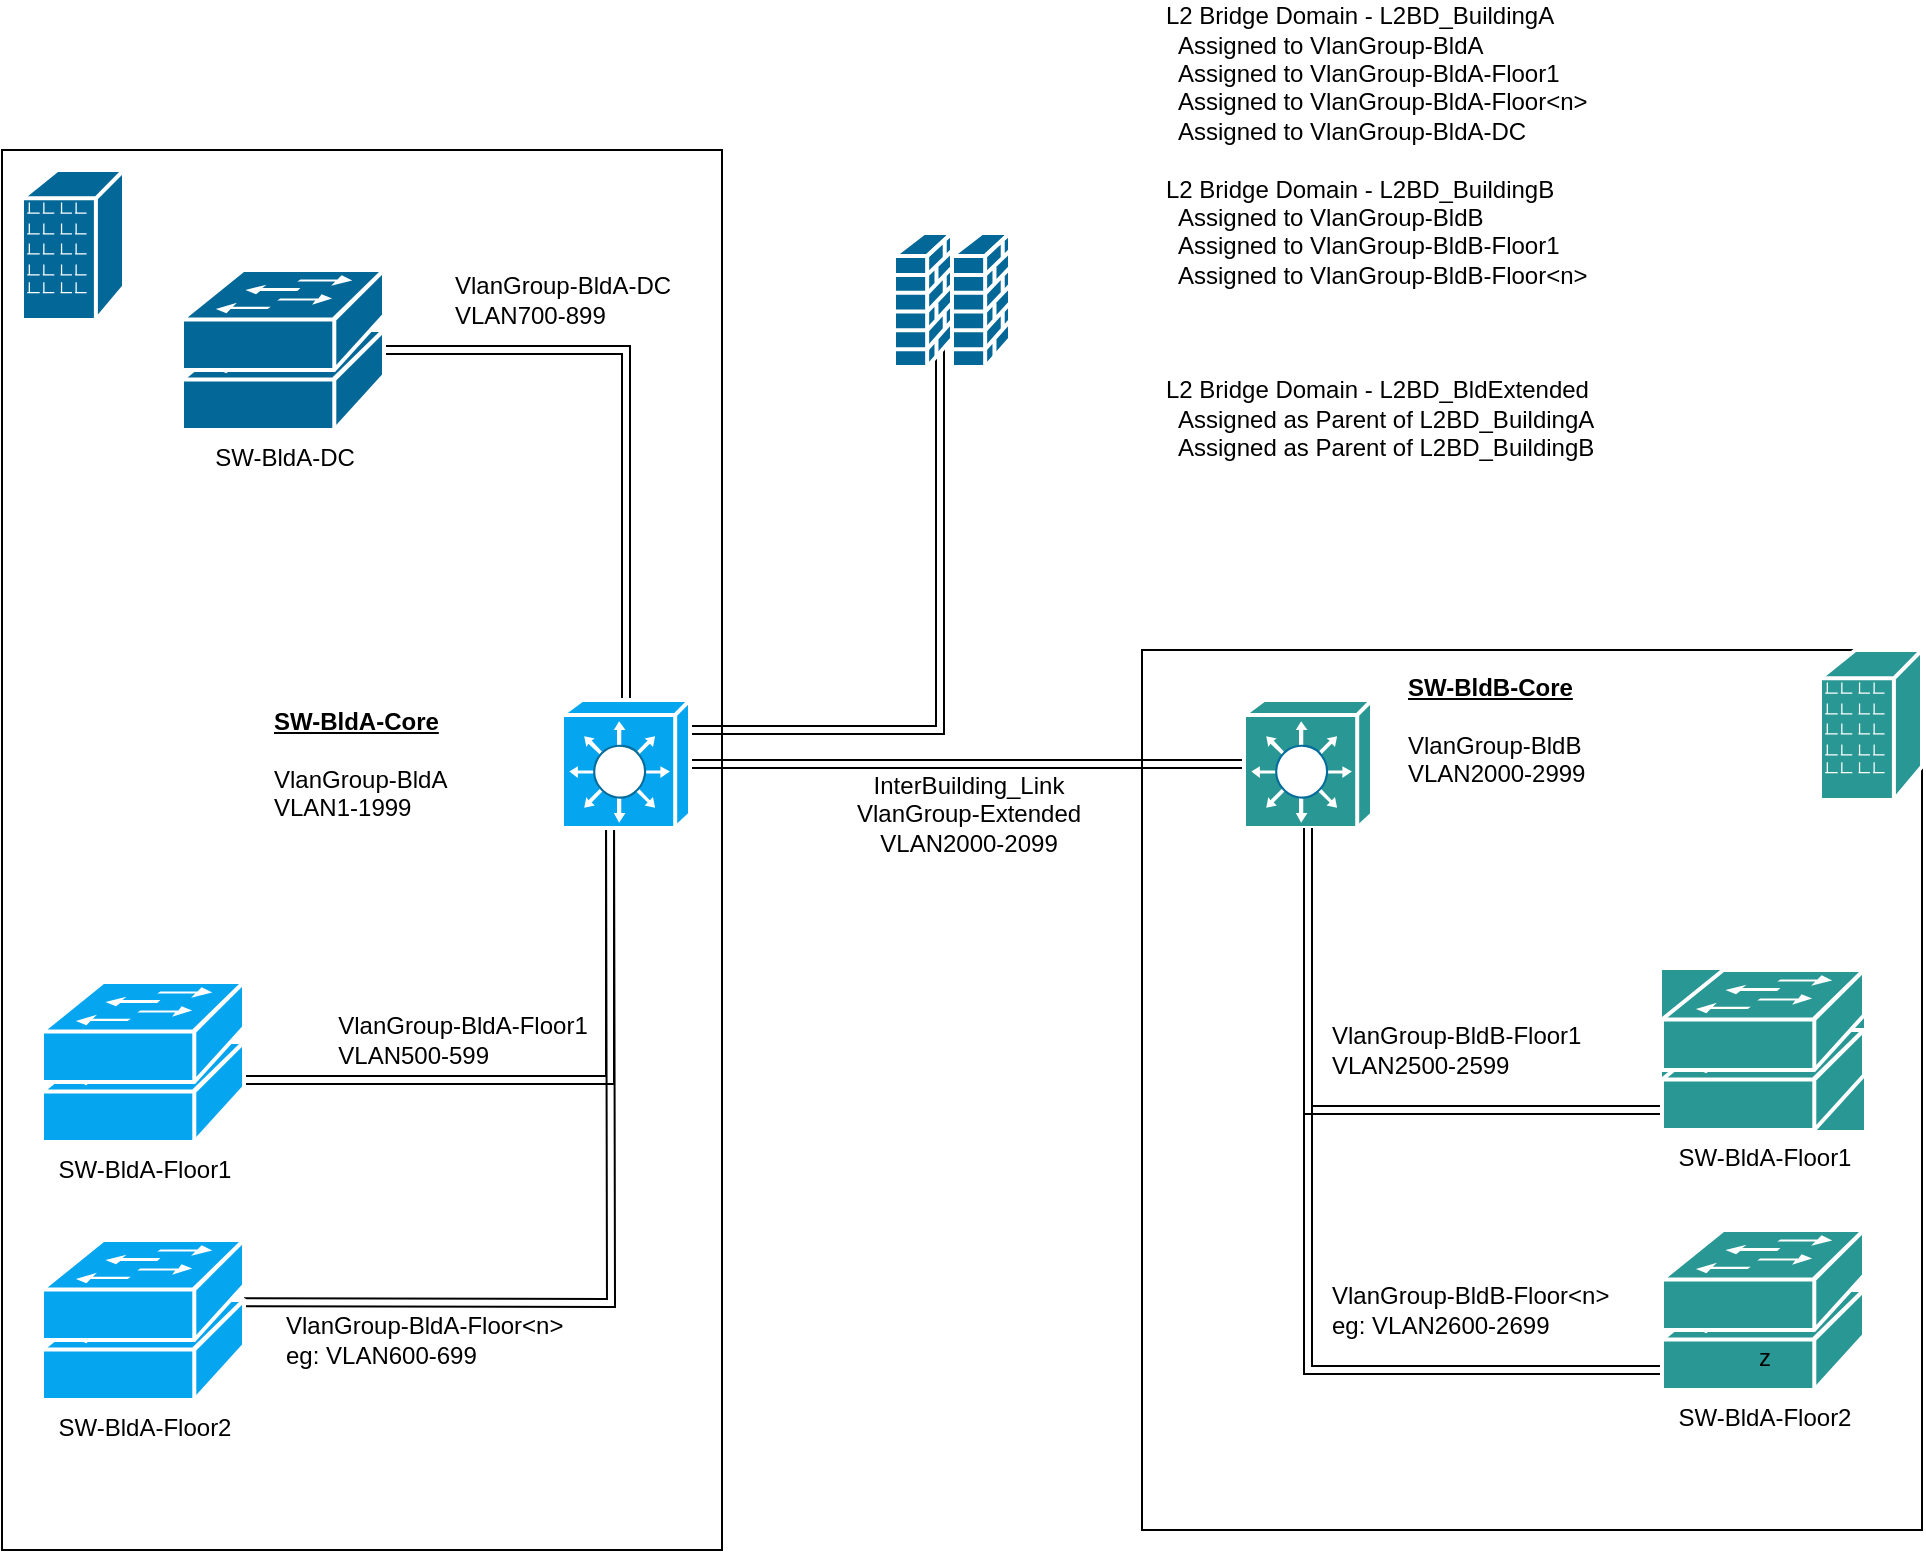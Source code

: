 <mxfile version="18.1.1" type="github">
  <diagram id="snjiuTIP0JzLSiVEEBvV" name="MainLayout">
    <mxGraphModel dx="2272" dy="762" grid="1" gridSize="10" guides="1" tooltips="1" connect="1" arrows="1" fold="1" page="1" pageScale="1" pageWidth="850" pageHeight="1100" math="0" shadow="0">
      <root>
        <mxCell id="0" />
        <mxCell id="1" parent="0" />
        <mxCell id="vzJ840o4cB8rxGhOG6Pi-53" value="" style="whiteSpace=wrap;html=1;shadow=0;" vertex="1" parent="1">
          <mxGeometry x="520" y="350" width="390" height="440" as="geometry" />
        </mxCell>
        <mxCell id="vzJ840o4cB8rxGhOG6Pi-52" value="" style="whiteSpace=wrap;html=1;" vertex="1" parent="1">
          <mxGeometry x="-50" y="100" width="360" height="700" as="geometry" />
        </mxCell>
        <mxCell id="vzJ840o4cB8rxGhOG6Pi-11" style="edgeStyle=orthogonalEdgeStyle;rounded=0;orthogonalLoop=1;jettySize=auto;html=1;exitX=0.5;exitY=0.98;exitDx=0;exitDy=0;exitPerimeter=0;shape=link;" edge="1" parent="1" source="vzJ840o4cB8rxGhOG6Pi-6">
          <mxGeometry relative="1" as="geometry">
            <mxPoint x="254" y="439" as="targetPoint" />
            <Array as="points">
              <mxPoint x="113" y="565" />
              <mxPoint x="254" y="565" />
            </Array>
          </mxGeometry>
        </mxCell>
        <mxCell id="vzJ840o4cB8rxGhOG6Pi-7" value="" style="group;fillColor=#FFFFFF;" vertex="1" connectable="0" parent="1">
          <mxGeometry x="-30" y="516" width="101" height="80" as="geometry" />
        </mxCell>
        <mxCell id="vzJ840o4cB8rxGhOG6Pi-4" value="SW-BldA-Floor1" style="shape=mxgraph.cisco.switches.workgroup_switch;sketch=0;html=1;pointerEvents=1;dashed=0;fillColor=#05A5F0;strokeColor=#ffffff;strokeWidth=2;verticalLabelPosition=bottom;verticalAlign=top;align=center;outlineConnect=0;" vertex="1" parent="vzJ840o4cB8rxGhOG6Pi-7">
          <mxGeometry y="30" width="101" height="50" as="geometry" />
        </mxCell>
        <mxCell id="vzJ840o4cB8rxGhOG6Pi-6" value="" style="shape=mxgraph.cisco.switches.workgroup_switch;sketch=0;html=1;pointerEvents=1;dashed=0;fillColor=#05A5F0;strokeColor=#ffffff;strokeWidth=2;verticalLabelPosition=bottom;verticalAlign=top;align=center;outlineConnect=0;" vertex="1" parent="vzJ840o4cB8rxGhOG6Pi-7">
          <mxGeometry width="101" height="50" as="geometry" />
        </mxCell>
        <mxCell id="vzJ840o4cB8rxGhOG6Pi-14" style="edgeStyle=orthogonalEdgeStyle;shape=link;rounded=0;orthogonalLoop=1;jettySize=auto;html=1;exitX=0.5;exitY=0.98;exitDx=0;exitDy=0;exitPerimeter=0;" edge="1" parent="1">
          <mxGeometry relative="1" as="geometry">
            <mxPoint x="20.5" y="676" as="sourcePoint" />
            <mxPoint x="254" y="421" as="targetPoint" />
          </mxGeometry>
        </mxCell>
        <mxCell id="vzJ840o4cB8rxGhOG6Pi-8" value="" style="group;fillColor=#FFFFFF;" vertex="1" connectable="0" parent="1">
          <mxGeometry x="-30" y="645" width="101" height="80" as="geometry" />
        </mxCell>
        <mxCell id="vzJ840o4cB8rxGhOG6Pi-9" value="SW-BldA-Floor2" style="shape=mxgraph.cisco.switches.workgroup_switch;sketch=0;html=1;pointerEvents=1;dashed=0;fillColor=#05A5F0;strokeColor=#ffffff;strokeWidth=2;verticalLabelPosition=bottom;verticalAlign=top;align=center;outlineConnect=0;" vertex="1" parent="vzJ840o4cB8rxGhOG6Pi-8">
          <mxGeometry y="30" width="101" height="50" as="geometry" />
        </mxCell>
        <mxCell id="vzJ840o4cB8rxGhOG6Pi-10" value="" style="shape=mxgraph.cisco.switches.workgroup_switch;sketch=0;html=1;pointerEvents=1;dashed=0;fillColor=#05A5F0;strokeColor=#ffffff;strokeWidth=2;verticalLabelPosition=bottom;verticalAlign=top;align=center;outlineConnect=0;" vertex="1" parent="vzJ840o4cB8rxGhOG6Pi-8">
          <mxGeometry width="101" height="50" as="geometry" />
        </mxCell>
        <mxCell id="vzJ840o4cB8rxGhOG6Pi-47" style="edgeStyle=orthogonalEdgeStyle;shape=link;rounded=0;orthogonalLoop=1;jettySize=auto;html=1;exitX=1;exitY=0.5;exitDx=0;exitDy=0;exitPerimeter=0;" edge="1" parent="1" source="vzJ840o4cB8rxGhOG6Pi-15" target="vzJ840o4cB8rxGhOG6Pi-5">
          <mxGeometry relative="1" as="geometry">
            <Array as="points">
              <mxPoint x="419" y="184" />
              <mxPoint x="419" y="390" />
            </Array>
          </mxGeometry>
        </mxCell>
        <mxCell id="vzJ840o4cB8rxGhOG6Pi-15" value="" style="shape=mxgraph.cisco.security.firewall;sketch=0;html=1;pointerEvents=1;dashed=0;fillColor=#036897;strokeColor=#ffffff;strokeWidth=2;verticalLabelPosition=bottom;verticalAlign=top;align=center;outlineConnect=0;" vertex="1" parent="1">
          <mxGeometry x="396" y="141.5" width="29" height="67" as="geometry" />
        </mxCell>
        <mxCell id="vzJ840o4cB8rxGhOG6Pi-50" style="edgeStyle=orthogonalEdgeStyle;shape=link;rounded=0;orthogonalLoop=1;jettySize=auto;html=1;exitX=0;exitY=0.5;exitDx=0;exitDy=0;exitPerimeter=0;" edge="1" parent="1" source="vzJ840o4cB8rxGhOG6Pi-22" target="vzJ840o4cB8rxGhOG6Pi-5">
          <mxGeometry relative="1" as="geometry" />
        </mxCell>
        <mxCell id="vzJ840o4cB8rxGhOG6Pi-22" value="" style="shape=mxgraph.cisco.switches.layer_3_switch;sketch=0;html=1;pointerEvents=1;dashed=0;fillColor=#299793;strokeColor=#ffffff;strokeWidth=2;verticalLabelPosition=bottom;verticalAlign=top;align=center;outlineConnect=0;shadow=0;" vertex="1" parent="1">
          <mxGeometry x="571" y="375" width="64" height="64" as="geometry" />
        </mxCell>
        <mxCell id="vzJ840o4cB8rxGhOG6Pi-27" style="edgeStyle=orthogonalEdgeStyle;shape=link;rounded=0;orthogonalLoop=1;jettySize=auto;html=1;exitX=0.5;exitY=0.98;exitDx=0;exitDy=0;exitPerimeter=0;shadow=0;" edge="1" source="vzJ840o4cB8rxGhOG6Pi-30" target="vzJ840o4cB8rxGhOG6Pi-22" parent="1">
          <mxGeometry relative="1" as="geometry" />
        </mxCell>
        <mxCell id="vzJ840o4cB8rxGhOG6Pi-37" style="edgeStyle=orthogonalEdgeStyle;shape=link;rounded=0;orthogonalLoop=1;jettySize=auto;html=1;exitX=0.5;exitY=0.98;exitDx=0;exitDy=0;exitPerimeter=0;shadow=0;" edge="1" parent="1" source="vzJ840o4cB8rxGhOG6Pi-26" target="vzJ840o4cB8rxGhOG6Pi-22">
          <mxGeometry relative="1" as="geometry" />
        </mxCell>
        <mxCell id="vzJ840o4cB8rxGhOG6Pi-24" value="" style="group;shadow=0;fillColor=#299793;" vertex="1" connectable="0" parent="1">
          <mxGeometry x="780" y="510" width="101" height="80" as="geometry" />
        </mxCell>
        <mxCell id="vzJ840o4cB8rxGhOG6Pi-25" value="SW-BldA-Floor1" style="shape=mxgraph.cisco.switches.workgroup_switch;sketch=0;html=1;pointerEvents=1;dashed=0;fillColor=#299793;strokeColor=#ffffff;strokeWidth=2;verticalLabelPosition=bottom;verticalAlign=top;align=center;outlineConnect=0;shadow=0;" vertex="1" parent="vzJ840o4cB8rxGhOG6Pi-24">
          <mxGeometry y="30" width="101" height="50" as="geometry" />
        </mxCell>
        <mxCell id="vzJ840o4cB8rxGhOG6Pi-26" value="" style="shape=mxgraph.cisco.switches.workgroup_switch;sketch=0;html=1;pointerEvents=1;dashed=0;fillColor=#299793;strokeColor=#ffffff;strokeWidth=2;verticalLabelPosition=bottom;verticalAlign=top;align=center;outlineConnect=0;shadow=0;" vertex="1" parent="vzJ840o4cB8rxGhOG6Pi-24">
          <mxGeometry width="101" height="50" as="geometry" />
        </mxCell>
        <mxCell id="vzJ840o4cB8rxGhOG6Pi-38" value="&lt;div align=&quot;left&quot;&gt;VlanGroup-BldA-Floor&amp;lt;n&amp;gt;&lt;/div&gt;&lt;div align=&quot;left&quot;&gt;eg: VLAN600-699&lt;br&gt;&lt;/div&gt;" style="text;html=1;align=left;verticalAlign=middle;resizable=0;points=[];autosize=1;strokeColor=none;fillColor=none;" vertex="1" parent="1">
          <mxGeometry x="90" y="680" width="160" height="30" as="geometry" />
        </mxCell>
        <mxCell id="vzJ840o4cB8rxGhOG6Pi-39" value="&lt;div&gt;VlanGroup-BldA-Floor1&lt;/div&gt;&lt;div align=&quot;left&quot;&gt;VLAN500-599&lt;br&gt;&lt;/div&gt;" style="text;html=1;align=center;verticalAlign=middle;resizable=0;points=[];autosize=1;strokeColor=none;fillColor=none;" vertex="1" parent="1">
          <mxGeometry x="110" y="530" width="140" height="30" as="geometry" />
        </mxCell>
        <mxCell id="vzJ840o4cB8rxGhOG6Pi-40" value="&lt;div align=&quot;left&quot;&gt;&lt;u&gt;&lt;b&gt;SW-BldA-Core&lt;/b&gt;&lt;/u&gt;&lt;/div&gt;&lt;div align=&quot;left&quot;&gt;&lt;br&gt;&lt;/div&gt;&lt;div align=&quot;left&quot;&gt;VlanGroup-BldA&lt;/div&gt;&lt;div align=&quot;left&quot;&gt;VLAN1-1999&lt;br&gt;&lt;/div&gt;" style="text;html=1;align=left;verticalAlign=middle;resizable=0;points=[];autosize=1;strokeColor=none;fillColor=none;" vertex="1" parent="1">
          <mxGeometry x="84" y="377" width="100" height="60" as="geometry" />
        </mxCell>
        <mxCell id="vzJ840o4cB8rxGhOG6Pi-42" value="&lt;div align=&quot;left&quot;&gt;VlanGroup-BldB-Floor&amp;lt;n&amp;gt;&lt;/div&gt;&lt;div align=&quot;left&quot;&gt;eg: VLAN2600-2699&lt;br&gt;&lt;/div&gt;" style="text;html=1;align=left;verticalAlign=middle;resizable=0;points=[];autosize=1;strokeColor=none;fillColor=none;shadow=0;" vertex="1" parent="1">
          <mxGeometry x="613" y="665" width="160" height="30" as="geometry" />
        </mxCell>
        <mxCell id="vzJ840o4cB8rxGhOG6Pi-43" value="&lt;div align=&quot;left&quot;&gt;VlanGroup-BldB-Floor1&lt;/div&gt;&lt;div align=&quot;left&quot;&gt;VLAN2500-2599&lt;br&gt;&lt;/div&gt;" style="text;html=1;align=left;verticalAlign=middle;resizable=0;points=[];autosize=1;strokeColor=none;fillColor=none;shadow=0;" vertex="1" parent="1">
          <mxGeometry x="613" y="535" width="140" height="30" as="geometry" />
        </mxCell>
        <mxCell id="vzJ840o4cB8rxGhOG6Pi-44" value="&lt;div align=&quot;left&quot;&gt;&lt;u&gt;&lt;b&gt;SW-BldB-Core&lt;/b&gt;&lt;/u&gt;&lt;/div&gt;&lt;div align=&quot;left&quot;&gt;&lt;br&gt;&lt;/div&gt;&lt;div align=&quot;left&quot;&gt;VlanGroup-BldB&lt;/div&gt;&lt;div align=&quot;left&quot;&gt;VLAN2000-2999&lt;br&gt;&lt;/div&gt;" style="text;html=1;align=left;verticalAlign=middle;resizable=0;points=[];autosize=1;strokeColor=none;fillColor=none;shadow=0;" vertex="1" parent="1">
          <mxGeometry x="651" y="360" width="110" height="60" as="geometry" />
        </mxCell>
        <mxCell id="vzJ840o4cB8rxGhOG6Pi-45" style="edgeStyle=orthogonalEdgeStyle;shape=link;rounded=0;orthogonalLoop=1;jettySize=auto;html=1;exitX=0.5;exitY=0.98;exitDx=0;exitDy=0;exitPerimeter=0;" edge="1" parent="1" source="vzJ840o4cB8rxGhOG6Pi-19" target="vzJ840o4cB8rxGhOG6Pi-5">
          <mxGeometry relative="1" as="geometry">
            <Array as="points">
              <mxPoint x="121" y="200" />
              <mxPoint x="262" y="200" />
            </Array>
          </mxGeometry>
        </mxCell>
        <mxCell id="vzJ840o4cB8rxGhOG6Pi-17" value="" style="group" vertex="1" connectable="0" parent="1">
          <mxGeometry x="40" y="160" width="101" height="80" as="geometry" />
        </mxCell>
        <mxCell id="vzJ840o4cB8rxGhOG6Pi-18" value="SW-BldA-DC" style="shape=mxgraph.cisco.switches.workgroup_switch;sketch=0;html=1;pointerEvents=1;dashed=0;fillColor=#036897;strokeColor=#ffffff;strokeWidth=2;verticalLabelPosition=bottom;verticalAlign=top;align=center;outlineConnect=0;" vertex="1" parent="vzJ840o4cB8rxGhOG6Pi-17">
          <mxGeometry y="30" width="101" height="50" as="geometry" />
        </mxCell>
        <mxCell id="vzJ840o4cB8rxGhOG6Pi-19" value="" style="shape=mxgraph.cisco.switches.workgroup_switch;sketch=0;html=1;pointerEvents=1;dashed=0;fillColor=#036897;strokeColor=#ffffff;strokeWidth=2;verticalLabelPosition=bottom;verticalAlign=top;align=center;outlineConnect=0;" vertex="1" parent="vzJ840o4cB8rxGhOG6Pi-17">
          <mxGeometry width="101" height="50" as="geometry" />
        </mxCell>
        <mxCell id="vzJ840o4cB8rxGhOG6Pi-46" value="&lt;div&gt;VlanGroup-BldA-DC&lt;/div&gt;&lt;div align=&quot;left&quot;&gt;VLAN700-899&lt;br&gt;&lt;/div&gt;" style="text;html=1;align=center;verticalAlign=middle;resizable=0;points=[];autosize=1;strokeColor=none;fillColor=none;" vertex="1" parent="1">
          <mxGeometry x="170" y="160" width="120" height="30" as="geometry" />
        </mxCell>
        <mxCell id="vzJ840o4cB8rxGhOG6Pi-51" value="&lt;div&gt;InterBuilding_Link&lt;/div&gt;&lt;div&gt;VlanGroup-Extended&lt;/div&gt;&lt;div&gt;VLAN2000-2099&lt;br&gt;&lt;/div&gt;" style="text;html=1;align=center;verticalAlign=middle;resizable=0;points=[];autosize=1;strokeColor=none;fillColor=none;" vertex="1" parent="1">
          <mxGeometry x="368" y="407" width="130" height="50" as="geometry" />
        </mxCell>
        <mxCell id="vzJ840o4cB8rxGhOG6Pi-54" value="" style="shape=mxgraph.cisco.buildings.branch_office;sketch=0;html=1;pointerEvents=1;dashed=0;fillColor=#036897;strokeColor=#ffffff;strokeWidth=2;verticalLabelPosition=bottom;verticalAlign=top;align=center;outlineConnect=0;" vertex="1" parent="1">
          <mxGeometry x="-40" y="110" width="51" height="75" as="geometry" />
        </mxCell>
        <mxCell id="vzJ840o4cB8rxGhOG6Pi-57" value="" style="shape=mxgraph.cisco.security.firewall;sketch=0;html=1;pointerEvents=1;dashed=0;fillColor=#036897;strokeColor=#ffffff;strokeWidth=2;verticalLabelPosition=bottom;verticalAlign=top;align=center;outlineConnect=0;" vertex="1" parent="1">
          <mxGeometry x="425" y="141.5" width="29" height="67" as="geometry" />
        </mxCell>
        <mxCell id="vzJ840o4cB8rxGhOG6Pi-29" value="SW-BldA-Floor2" style="shape=mxgraph.cisco.switches.workgroup_switch;sketch=0;html=1;pointerEvents=1;dashed=0;fillColor=#299793;strokeColor=#ffffff;strokeWidth=2;verticalLabelPosition=bottom;verticalAlign=top;align=center;outlineConnect=0;shadow=0;" vertex="1" parent="1">
          <mxGeometry x="780" y="670" width="101" height="50" as="geometry" />
        </mxCell>
        <mxCell id="vzJ840o4cB8rxGhOG6Pi-30" value="z" style="shape=mxgraph.cisco.switches.workgroup_switch;sketch=0;html=1;pointerEvents=1;dashed=0;fillColor=#299793;strokeColor=#ffffff;strokeWidth=2;verticalLabelPosition=bottom;verticalAlign=top;align=center;outlineConnect=0;shadow=0;" vertex="1" parent="1">
          <mxGeometry x="780" y="640" width="101" height="50" as="geometry" />
        </mxCell>
        <mxCell id="vzJ840o4cB8rxGhOG6Pi-2" value="" style="shape=mxgraph.cisco.buildings.branch_office;sketch=0;html=1;pointerEvents=1;dashed=0;fillColor=#299793;strokeColor=#ffffff;strokeWidth=2;verticalLabelPosition=bottom;verticalAlign=top;align=center;outlineConnect=0;shadow=0;" vertex="1" parent="1">
          <mxGeometry x="859" y="350" width="51" height="75" as="geometry" />
        </mxCell>
        <mxCell id="vzJ840o4cB8rxGhOG6Pi-58" value="&lt;div align=&quot;left&quot;&gt;L2 Bridge Domain - L2BD_BuildingA &lt;br&gt;&lt;/div&gt;&lt;div align=&quot;left&quot;&gt;&amp;nbsp; Assigned to VlanGroup-BldA&lt;/div&gt;&lt;div align=&quot;left&quot;&gt;&amp;nbsp; Assigned to VlanGroup-BldA-Floor1&lt;/div&gt;&lt;div align=&quot;left&quot;&gt;&amp;nbsp; Assigned to VlanGroup-BldA-Floor&amp;lt;n&amp;gt;&lt;/div&gt;&lt;div align=&quot;left&quot;&gt;&amp;nbsp; Assigned to VlanGroup-BldA-DC&lt;/div&gt;&lt;div align=&quot;left&quot;&gt;&amp;nbsp; &lt;br&gt;&lt;/div&gt;&lt;div align=&quot;left&quot;&gt;&lt;div align=&quot;left&quot;&gt;L2 Bridge Domain - L2BD_BuildingB&lt;br&gt;&lt;/div&gt;&lt;div align=&quot;left&quot;&gt;&lt;div align=&quot;left&quot;&gt;&amp;nbsp; Assigned to VlanGroup-BldB&lt;/div&gt;&lt;div align=&quot;left&quot;&gt;&amp;nbsp; Assigned to VlanGroup-BldB-Floor1&lt;/div&gt;&lt;div align=&quot;left&quot;&gt;&amp;nbsp; Assigned to VlanGroup-BldB-Floor&amp;lt;n&amp;gt;&lt;/div&gt;&lt;div align=&quot;left&quot;&gt;&lt;br&gt;&lt;/div&gt;&lt;div align=&quot;left&quot;&gt;&lt;br&gt;&lt;/div&gt;&lt;div align=&quot;left&quot;&gt;&lt;br&gt;&lt;/div&gt;&lt;div align=&quot;left&quot;&gt;L2 Bridge Domain - L2BD_BldExtended&lt;/div&gt;&lt;div align=&quot;left&quot;&gt;&amp;nbsp; Assigned as Parent of L2BD_BuildingA&lt;/div&gt;&lt;div align=&quot;left&quot;&gt;&amp;nbsp; Assigned as Parent of L2BD_BuildingB&lt;/div&gt;&lt;/div&gt;&lt;div align=&quot;left&quot;&gt;&lt;br&gt;&lt;/div&gt;&lt;/div&gt;" style="whiteSpace=wrap;html=1;shadow=0;strokeColor=default;strokeWidth=5;fillColor=#FFFFFF;gradientColor=#ffffff;opacity=0;align=left;" vertex="1" parent="1">
          <mxGeometry x="530" y="27.5" width="280" height="240" as="geometry" />
        </mxCell>
        <mxCell id="vzJ840o4cB8rxGhOG6Pi-5" value="" style="shape=mxgraph.cisco.switches.layer_3_switch;sketch=0;html=1;pointerEvents=1;dashed=0;fillColor=#05A5F0;strokeColor=#ffffff;strokeWidth=2;verticalLabelPosition=bottom;verticalAlign=top;align=center;outlineConnect=0;" vertex="1" parent="1">
          <mxGeometry x="230" y="375" width="64" height="64" as="geometry" />
        </mxCell>
      </root>
    </mxGraphModel>
  </diagram>
</mxfile>
